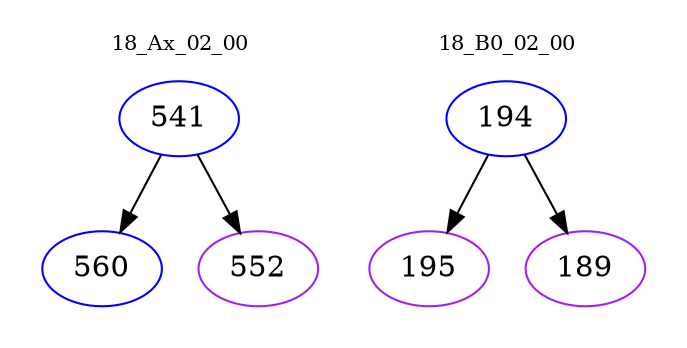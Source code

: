 digraph{
subgraph cluster_0 {
color = white
label = "18_Ax_02_00";
fontsize=10;
T0_541 [label="541", color="blue"]
T0_541 -> T0_560 [color="black"]
T0_560 [label="560", color="blue"]
T0_541 -> T0_552 [color="black"]
T0_552 [label="552", color="purple"]
}
subgraph cluster_1 {
color = white
label = "18_B0_02_00";
fontsize=10;
T1_194 [label="194", color="blue"]
T1_194 -> T1_195 [color="black"]
T1_195 [label="195", color="purple"]
T1_194 -> T1_189 [color="black"]
T1_189 [label="189", color="purple"]
}
}

